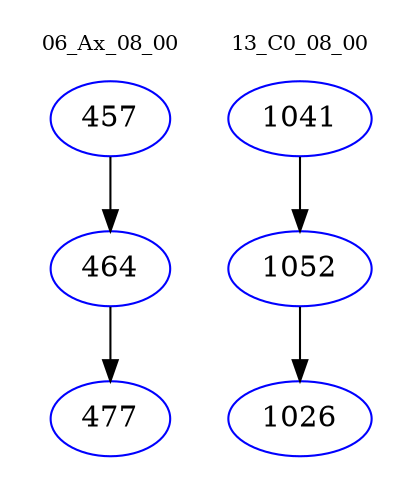 digraph{
subgraph cluster_0 {
color = white
label = "06_Ax_08_00";
fontsize=10;
T0_457 [label="457", color="blue"]
T0_457 -> T0_464 [color="black"]
T0_464 [label="464", color="blue"]
T0_464 -> T0_477 [color="black"]
T0_477 [label="477", color="blue"]
}
subgraph cluster_1 {
color = white
label = "13_C0_08_00";
fontsize=10;
T1_1041 [label="1041", color="blue"]
T1_1041 -> T1_1052 [color="black"]
T1_1052 [label="1052", color="blue"]
T1_1052 -> T1_1026 [color="black"]
T1_1026 [label="1026", color="blue"]
}
}
